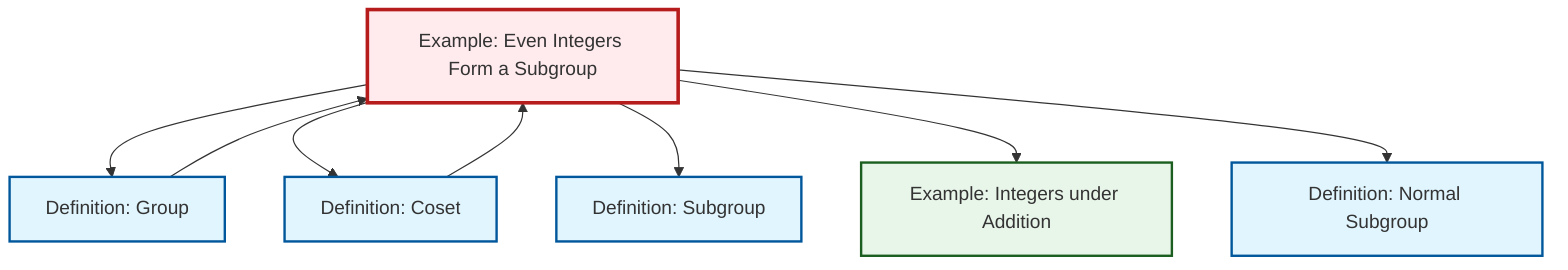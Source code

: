 graph TD
    classDef definition fill:#e1f5fe,stroke:#01579b,stroke-width:2px
    classDef theorem fill:#f3e5f5,stroke:#4a148c,stroke-width:2px
    classDef axiom fill:#fff3e0,stroke:#e65100,stroke-width:2px
    classDef example fill:#e8f5e9,stroke:#1b5e20,stroke-width:2px
    classDef current fill:#ffebee,stroke:#b71c1c,stroke-width:3px
    ex-even-integers-subgroup["Example: Even Integers Form a Subgroup"]:::example
    def-coset["Definition: Coset"]:::definition
    def-normal-subgroup["Definition: Normal Subgroup"]:::definition
    ex-integers-addition["Example: Integers under Addition"]:::example
    def-subgroup["Definition: Subgroup"]:::definition
    def-group["Definition: Group"]:::definition
    def-coset --> ex-even-integers-subgroup
    def-group --> ex-even-integers-subgroup
    ex-even-integers-subgroup --> def-group
    ex-even-integers-subgroup --> def-coset
    ex-even-integers-subgroup --> def-subgroup
    ex-even-integers-subgroup --> ex-integers-addition
    ex-even-integers-subgroup --> def-normal-subgroup
    class ex-even-integers-subgroup current